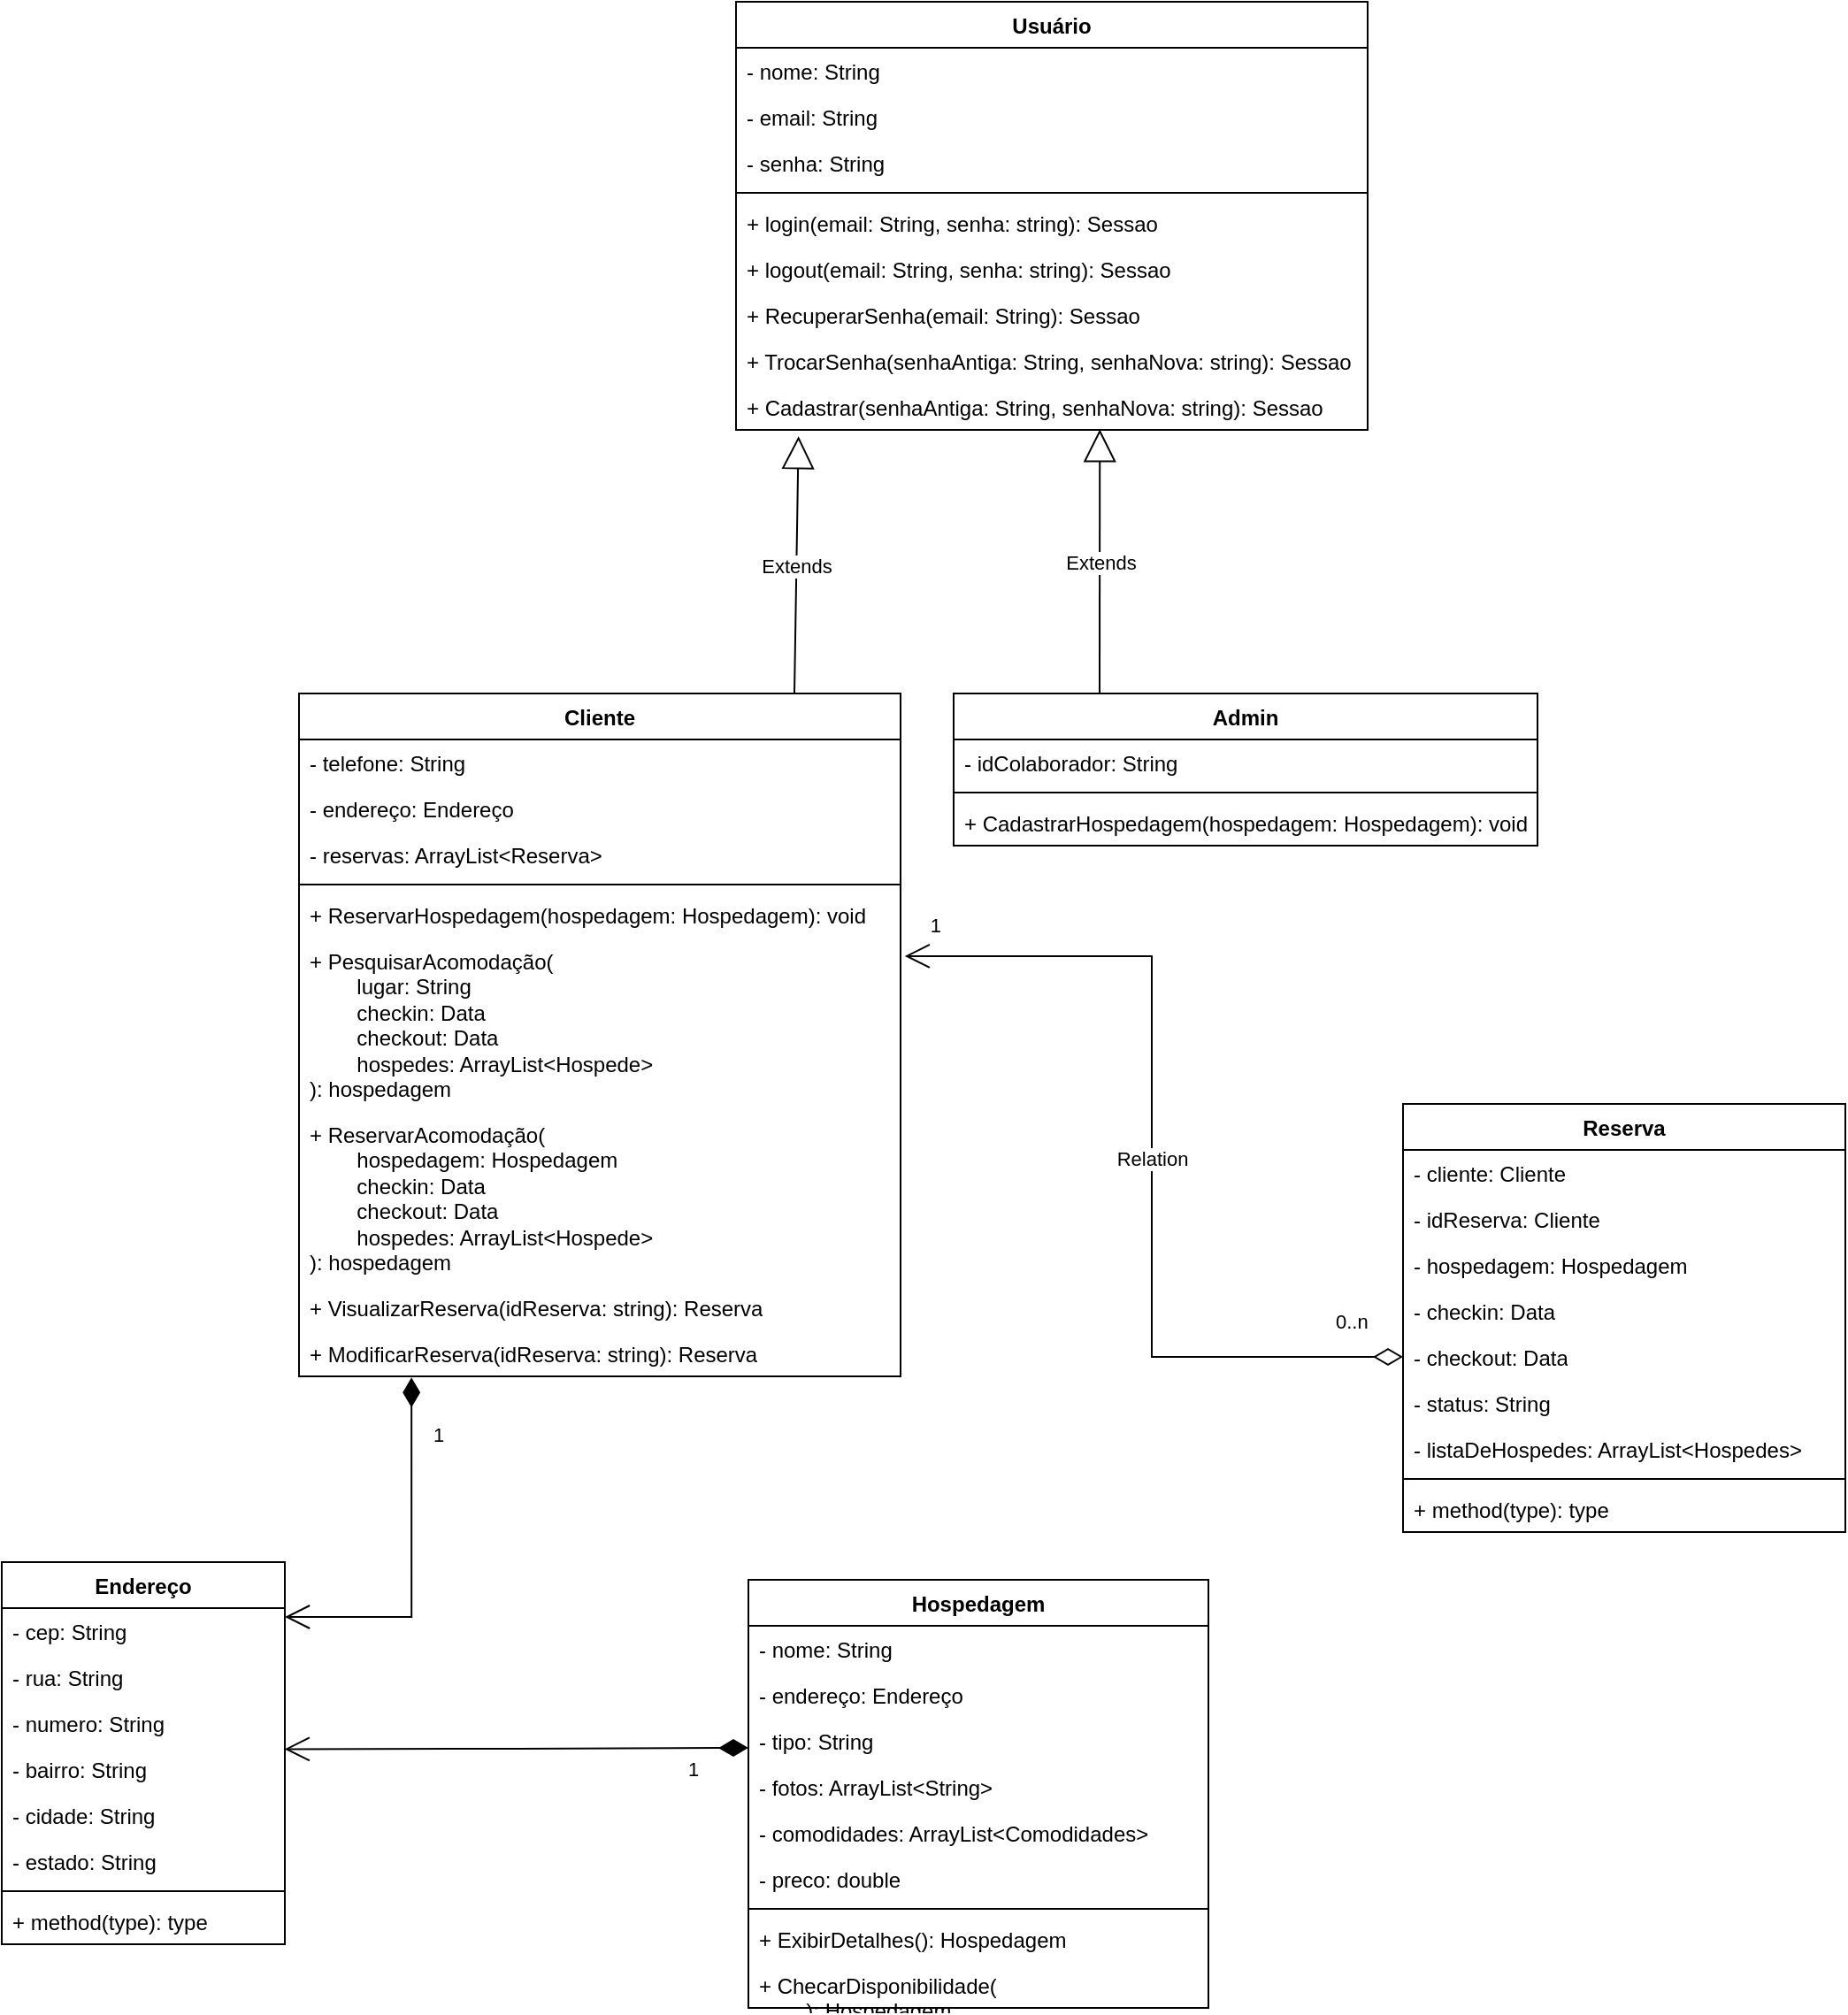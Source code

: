 <mxfile version="24.7.14">
  <diagram name="Page-1" id="PcPTmF4YM8tLcv5gOb-h">
    <mxGraphModel dx="1687" dy="933" grid="1" gridSize="10" guides="1" tooltips="1" connect="1" arrows="1" fold="1" page="1" pageScale="1" pageWidth="2336" pageHeight="1654" math="0" shadow="0">
      <root>
        <mxCell id="0" />
        <mxCell id="1" parent="0" />
        <mxCell id="Tup0ONPGUO2Tr8Zoi69D-1" value="Cliente" style="swimlane;fontStyle=1;align=center;verticalAlign=top;childLayout=stackLayout;horizontal=1;startSize=26;horizontalStack=0;resizeParent=1;resizeParentMax=0;resizeLast=0;collapsible=1;marginBottom=0;whiteSpace=wrap;html=1;" vertex="1" parent="1">
          <mxGeometry x="366" y="401" width="340" height="386" as="geometry" />
        </mxCell>
        <mxCell id="Tup0ONPGUO2Tr8Zoi69D-6" value="- telefone: String" style="text;strokeColor=none;fillColor=none;align=left;verticalAlign=top;spacingLeft=4;spacingRight=4;overflow=hidden;rotatable=0;points=[[0,0.5],[1,0.5]];portConstraint=eastwest;whiteSpace=wrap;html=1;" vertex="1" parent="Tup0ONPGUO2Tr8Zoi69D-1">
          <mxGeometry y="26" width="340" height="26" as="geometry" />
        </mxCell>
        <mxCell id="Tup0ONPGUO2Tr8Zoi69D-22" value="- endereço: Endereço" style="text;strokeColor=none;fillColor=none;align=left;verticalAlign=top;spacingLeft=4;spacingRight=4;overflow=hidden;rotatable=0;points=[[0,0.5],[1,0.5]];portConstraint=eastwest;whiteSpace=wrap;html=1;" vertex="1" parent="Tup0ONPGUO2Tr8Zoi69D-1">
          <mxGeometry y="52" width="340" height="26" as="geometry" />
        </mxCell>
        <mxCell id="Tup0ONPGUO2Tr8Zoi69D-60" value="- reservas: ArrayList&amp;lt;Reserva&amp;gt;" style="text;strokeColor=none;fillColor=none;align=left;verticalAlign=top;spacingLeft=4;spacingRight=4;overflow=hidden;rotatable=0;points=[[0,0.5],[1,0.5]];portConstraint=eastwest;whiteSpace=wrap;html=1;" vertex="1" parent="Tup0ONPGUO2Tr8Zoi69D-1">
          <mxGeometry y="78" width="340" height="26" as="geometry" />
        </mxCell>
        <mxCell id="Tup0ONPGUO2Tr8Zoi69D-3" value="" style="line;strokeWidth=1;fillColor=none;align=left;verticalAlign=middle;spacingTop=-1;spacingLeft=3;spacingRight=3;rotatable=0;labelPosition=right;points=[];portConstraint=eastwest;strokeColor=inherit;" vertex="1" parent="Tup0ONPGUO2Tr8Zoi69D-1">
          <mxGeometry y="104" width="340" height="8" as="geometry" />
        </mxCell>
        <mxCell id="Tup0ONPGUO2Tr8Zoi69D-4" value="+ ReservarHospedagem(hospedagem: Hospedagem): void" style="text;strokeColor=none;fillColor=none;align=left;verticalAlign=top;spacingLeft=4;spacingRight=4;overflow=hidden;rotatable=0;points=[[0,0.5],[1,0.5]];portConstraint=eastwest;whiteSpace=wrap;html=1;" vertex="1" parent="Tup0ONPGUO2Tr8Zoi69D-1">
          <mxGeometry y="112" width="340" height="26" as="geometry" />
        </mxCell>
        <mxCell id="Tup0ONPGUO2Tr8Zoi69D-42" value="&lt;div&gt;+ PesquisarAcomodação(&lt;/div&gt;&lt;div&gt;&lt;span style=&quot;white-space: pre;&quot;&gt;&#x9;lugar&lt;/span&gt;: String&lt;br&gt;&lt;/div&gt;&lt;div&gt;&lt;span style=&quot;white-space: pre;&quot;&gt;&#x9;&lt;/span&gt;checkin: Data&lt;/div&gt;&lt;div&gt;&lt;span style=&quot;white-space: pre;&quot;&gt;&#x9;&lt;/span&gt;checkout: Data&lt;/div&gt;&lt;div&gt;&lt;span style=&quot;white-space: pre;&quot;&gt;&#x9;&lt;/span&gt;hospedes: ArrayList&amp;lt;Hospede&amp;gt;&lt;/div&gt;&lt;div&gt;): hospedagem&lt;/div&gt;" style="text;strokeColor=none;fillColor=none;align=left;verticalAlign=top;spacingLeft=4;spacingRight=4;overflow=hidden;rotatable=0;points=[[0,0.5],[1,0.5]];portConstraint=eastwest;whiteSpace=wrap;html=1;" vertex="1" parent="Tup0ONPGUO2Tr8Zoi69D-1">
          <mxGeometry y="138" width="340" height="98" as="geometry" />
        </mxCell>
        <mxCell id="Tup0ONPGUO2Tr8Zoi69D-48" value="&lt;div&gt;+ ReservarAcomodação(&lt;/div&gt;&lt;div&gt;&lt;span style=&quot;white-space: pre;&quot;&gt;&#x9;hospedagem&lt;/span&gt;: Hospedagem&lt;br&gt;&lt;/div&gt;&lt;div&gt;&lt;span style=&quot;white-space: pre;&quot;&gt;&#x9;&lt;/span&gt;checkin: Data&lt;/div&gt;&lt;div&gt;&lt;span style=&quot;white-space: pre;&quot;&gt;&#x9;&lt;/span&gt;checkout: Data&lt;/div&gt;&lt;div&gt;&lt;span style=&quot;white-space: pre;&quot;&gt;&#x9;&lt;/span&gt;hospedes: ArrayList&amp;lt;Hospede&amp;gt;&lt;/div&gt;&lt;div&gt;): hospedagem&lt;/div&gt;" style="text;strokeColor=none;fillColor=none;align=left;verticalAlign=top;spacingLeft=4;spacingRight=4;overflow=hidden;rotatable=0;points=[[0,0.5],[1,0.5]];portConstraint=eastwest;whiteSpace=wrap;html=1;" vertex="1" parent="Tup0ONPGUO2Tr8Zoi69D-1">
          <mxGeometry y="236" width="340" height="98" as="geometry" />
        </mxCell>
        <mxCell id="Tup0ONPGUO2Tr8Zoi69D-62" value="+ VisualizarReserva(idReserva: string): Reserva" style="text;strokeColor=none;fillColor=none;align=left;verticalAlign=top;spacingLeft=4;spacingRight=4;overflow=hidden;rotatable=0;points=[[0,0.5],[1,0.5]];portConstraint=eastwest;whiteSpace=wrap;html=1;" vertex="1" parent="Tup0ONPGUO2Tr8Zoi69D-1">
          <mxGeometry y="334" width="340" height="26" as="geometry" />
        </mxCell>
        <mxCell id="Tup0ONPGUO2Tr8Zoi69D-63" value="+ ModificarReserva(idReserva: string): Reserva" style="text;strokeColor=none;fillColor=none;align=left;verticalAlign=top;spacingLeft=4;spacingRight=4;overflow=hidden;rotatable=0;points=[[0,0.5],[1,0.5]];portConstraint=eastwest;whiteSpace=wrap;html=1;" vertex="1" parent="Tup0ONPGUO2Tr8Zoi69D-1">
          <mxGeometry y="360" width="340" height="26" as="geometry" />
        </mxCell>
        <mxCell id="Tup0ONPGUO2Tr8Zoi69D-7" value="Hospedagem" style="swimlane;fontStyle=1;align=center;verticalAlign=top;childLayout=stackLayout;horizontal=1;startSize=26;horizontalStack=0;resizeParent=1;resizeParentMax=0;resizeLast=0;collapsible=1;marginBottom=0;whiteSpace=wrap;html=1;" vertex="1" parent="1">
          <mxGeometry x="620" y="902" width="260" height="242" as="geometry" />
        </mxCell>
        <mxCell id="Tup0ONPGUO2Tr8Zoi69D-8" value="- nome: String" style="text;strokeColor=none;fillColor=none;align=left;verticalAlign=top;spacingLeft=4;spacingRight=4;overflow=hidden;rotatable=0;points=[[0,0.5],[1,0.5]];portConstraint=eastwest;whiteSpace=wrap;html=1;" vertex="1" parent="Tup0ONPGUO2Tr8Zoi69D-7">
          <mxGeometry y="26" width="260" height="26" as="geometry" />
        </mxCell>
        <mxCell id="Tup0ONPGUO2Tr8Zoi69D-11" value="- endereço: Endereço" style="text;strokeColor=none;fillColor=none;align=left;verticalAlign=top;spacingLeft=4;spacingRight=4;overflow=hidden;rotatable=0;points=[[0,0.5],[1,0.5]];portConstraint=eastwest;whiteSpace=wrap;html=1;" vertex="1" parent="Tup0ONPGUO2Tr8Zoi69D-7">
          <mxGeometry y="52" width="260" height="26" as="geometry" />
        </mxCell>
        <mxCell id="Tup0ONPGUO2Tr8Zoi69D-12" value="- tipo: String" style="text;strokeColor=none;fillColor=none;align=left;verticalAlign=top;spacingLeft=4;spacingRight=4;overflow=hidden;rotatable=0;points=[[0,0.5],[1,0.5]];portConstraint=eastwest;whiteSpace=wrap;html=1;" vertex="1" parent="Tup0ONPGUO2Tr8Zoi69D-7">
          <mxGeometry y="78" width="260" height="26" as="geometry" />
        </mxCell>
        <mxCell id="Tup0ONPGUO2Tr8Zoi69D-43" value="- fotos: ArrayList&amp;lt;String&amp;gt;" style="text;strokeColor=none;fillColor=none;align=left;verticalAlign=top;spacingLeft=4;spacingRight=4;overflow=hidden;rotatable=0;points=[[0,0.5],[1,0.5]];portConstraint=eastwest;whiteSpace=wrap;html=1;" vertex="1" parent="Tup0ONPGUO2Tr8Zoi69D-7">
          <mxGeometry y="104" width="260" height="26" as="geometry" />
        </mxCell>
        <mxCell id="Tup0ONPGUO2Tr8Zoi69D-44" value="- comodidades: ArrayList&amp;lt;Comodidades&amp;gt;" style="text;strokeColor=none;fillColor=none;align=left;verticalAlign=top;spacingLeft=4;spacingRight=4;overflow=hidden;rotatable=0;points=[[0,0.5],[1,0.5]];portConstraint=eastwest;whiteSpace=wrap;html=1;" vertex="1" parent="Tup0ONPGUO2Tr8Zoi69D-7">
          <mxGeometry y="130" width="260" height="26" as="geometry" />
        </mxCell>
        <mxCell id="Tup0ONPGUO2Tr8Zoi69D-46" value="- preco: double" style="text;strokeColor=none;fillColor=none;align=left;verticalAlign=top;spacingLeft=4;spacingRight=4;overflow=hidden;rotatable=0;points=[[0,0.5],[1,0.5]];portConstraint=eastwest;whiteSpace=wrap;html=1;" vertex="1" parent="Tup0ONPGUO2Tr8Zoi69D-7">
          <mxGeometry y="156" width="260" height="26" as="geometry" />
        </mxCell>
        <mxCell id="Tup0ONPGUO2Tr8Zoi69D-9" value="" style="line;strokeWidth=1;fillColor=none;align=left;verticalAlign=middle;spacingTop=-1;spacingLeft=3;spacingRight=3;rotatable=0;labelPosition=right;points=[];portConstraint=eastwest;strokeColor=inherit;" vertex="1" parent="Tup0ONPGUO2Tr8Zoi69D-7">
          <mxGeometry y="182" width="260" height="8" as="geometry" />
        </mxCell>
        <mxCell id="Tup0ONPGUO2Tr8Zoi69D-10" value="+ ExibirDetalhes(): Hospedagem" style="text;strokeColor=none;fillColor=none;align=left;verticalAlign=top;spacingLeft=4;spacingRight=4;overflow=hidden;rotatable=0;points=[[0,0.5],[1,0.5]];portConstraint=eastwest;whiteSpace=wrap;html=1;" vertex="1" parent="Tup0ONPGUO2Tr8Zoi69D-7">
          <mxGeometry y="190" width="260" height="26" as="geometry" />
        </mxCell>
        <mxCell id="Tup0ONPGUO2Tr8Zoi69D-49" value="&lt;div&gt;+ ChecarDisponibilidade(&lt;/div&gt;&lt;div&gt;&lt;span style=&quot;white-space: pre;&quot;&gt;&#x9;&lt;/span&gt;): Hospedagem&lt;/div&gt;" style="text;strokeColor=none;fillColor=none;align=left;verticalAlign=top;spacingLeft=4;spacingRight=4;overflow=hidden;rotatable=0;points=[[0,0.5],[1,0.5]];portConstraint=eastwest;whiteSpace=wrap;html=1;" vertex="1" parent="Tup0ONPGUO2Tr8Zoi69D-7">
          <mxGeometry y="216" width="260" height="26" as="geometry" />
        </mxCell>
        <mxCell id="Tup0ONPGUO2Tr8Zoi69D-13" value="Endereço" style="swimlane;fontStyle=1;align=center;verticalAlign=top;childLayout=stackLayout;horizontal=1;startSize=26;horizontalStack=0;resizeParent=1;resizeParentMax=0;resizeLast=0;collapsible=1;marginBottom=0;whiteSpace=wrap;html=1;" vertex="1" parent="1">
          <mxGeometry x="198" y="892" width="160" height="216" as="geometry" />
        </mxCell>
        <mxCell id="Tup0ONPGUO2Tr8Zoi69D-14" value="- cep: String" style="text;strokeColor=none;fillColor=none;align=left;verticalAlign=top;spacingLeft=4;spacingRight=4;overflow=hidden;rotatable=0;points=[[0,0.5],[1,0.5]];portConstraint=eastwest;whiteSpace=wrap;html=1;" vertex="1" parent="Tup0ONPGUO2Tr8Zoi69D-13">
          <mxGeometry y="26" width="160" height="26" as="geometry" />
        </mxCell>
        <mxCell id="Tup0ONPGUO2Tr8Zoi69D-17" value="- rua: String" style="text;strokeColor=none;fillColor=none;align=left;verticalAlign=top;spacingLeft=4;spacingRight=4;overflow=hidden;rotatable=0;points=[[0,0.5],[1,0.5]];portConstraint=eastwest;whiteSpace=wrap;html=1;" vertex="1" parent="Tup0ONPGUO2Tr8Zoi69D-13">
          <mxGeometry y="52" width="160" height="26" as="geometry" />
        </mxCell>
        <mxCell id="Tup0ONPGUO2Tr8Zoi69D-18" value="- numero: String" style="text;strokeColor=none;fillColor=none;align=left;verticalAlign=top;spacingLeft=4;spacingRight=4;overflow=hidden;rotatable=0;points=[[0,0.5],[1,0.5]];portConstraint=eastwest;whiteSpace=wrap;html=1;" vertex="1" parent="Tup0ONPGUO2Tr8Zoi69D-13">
          <mxGeometry y="78" width="160" height="26" as="geometry" />
        </mxCell>
        <mxCell id="Tup0ONPGUO2Tr8Zoi69D-19" value="- bairro: String" style="text;strokeColor=none;fillColor=none;align=left;verticalAlign=top;spacingLeft=4;spacingRight=4;overflow=hidden;rotatable=0;points=[[0,0.5],[1,0.5]];portConstraint=eastwest;whiteSpace=wrap;html=1;" vertex="1" parent="Tup0ONPGUO2Tr8Zoi69D-13">
          <mxGeometry y="104" width="160" height="26" as="geometry" />
        </mxCell>
        <mxCell id="Tup0ONPGUO2Tr8Zoi69D-20" value="- cidade: String" style="text;strokeColor=none;fillColor=none;align=left;verticalAlign=top;spacingLeft=4;spacingRight=4;overflow=hidden;rotatable=0;points=[[0,0.5],[1,0.5]];portConstraint=eastwest;whiteSpace=wrap;html=1;" vertex="1" parent="Tup0ONPGUO2Tr8Zoi69D-13">
          <mxGeometry y="130" width="160" height="26" as="geometry" />
        </mxCell>
        <mxCell id="Tup0ONPGUO2Tr8Zoi69D-21" value="- estado: String" style="text;strokeColor=none;fillColor=none;align=left;verticalAlign=top;spacingLeft=4;spacingRight=4;overflow=hidden;rotatable=0;points=[[0,0.5],[1,0.5]];portConstraint=eastwest;whiteSpace=wrap;html=1;" vertex="1" parent="Tup0ONPGUO2Tr8Zoi69D-13">
          <mxGeometry y="156" width="160" height="26" as="geometry" />
        </mxCell>
        <mxCell id="Tup0ONPGUO2Tr8Zoi69D-15" value="" style="line;strokeWidth=1;fillColor=none;align=left;verticalAlign=middle;spacingTop=-1;spacingLeft=3;spacingRight=3;rotatable=0;labelPosition=right;points=[];portConstraint=eastwest;strokeColor=inherit;" vertex="1" parent="Tup0ONPGUO2Tr8Zoi69D-13">
          <mxGeometry y="182" width="160" height="8" as="geometry" />
        </mxCell>
        <mxCell id="Tup0ONPGUO2Tr8Zoi69D-16" value="+ method(type): type" style="text;strokeColor=none;fillColor=none;align=left;verticalAlign=top;spacingLeft=4;spacingRight=4;overflow=hidden;rotatable=0;points=[[0,0.5],[1,0.5]];portConstraint=eastwest;whiteSpace=wrap;html=1;" vertex="1" parent="Tup0ONPGUO2Tr8Zoi69D-13">
          <mxGeometry y="190" width="160" height="26" as="geometry" />
        </mxCell>
        <mxCell id="Tup0ONPGUO2Tr8Zoi69D-23" value="Admin" style="swimlane;fontStyle=1;align=center;verticalAlign=top;childLayout=stackLayout;horizontal=1;startSize=26;horizontalStack=0;resizeParent=1;resizeParentMax=0;resizeLast=0;collapsible=1;marginBottom=0;whiteSpace=wrap;html=1;" vertex="1" parent="1">
          <mxGeometry x="736" y="401" width="330" height="86" as="geometry" />
        </mxCell>
        <mxCell id="Tup0ONPGUO2Tr8Zoi69D-27" value="- idColaborador: String" style="text;strokeColor=none;fillColor=none;align=left;verticalAlign=top;spacingLeft=4;spacingRight=4;overflow=hidden;rotatable=0;points=[[0,0.5],[1,0.5]];portConstraint=eastwest;whiteSpace=wrap;html=1;" vertex="1" parent="Tup0ONPGUO2Tr8Zoi69D-23">
          <mxGeometry y="26" width="330" height="26" as="geometry" />
        </mxCell>
        <mxCell id="Tup0ONPGUO2Tr8Zoi69D-25" value="" style="line;strokeWidth=1;fillColor=none;align=left;verticalAlign=middle;spacingTop=-1;spacingLeft=3;spacingRight=3;rotatable=0;labelPosition=right;points=[];portConstraint=eastwest;strokeColor=inherit;" vertex="1" parent="Tup0ONPGUO2Tr8Zoi69D-23">
          <mxGeometry y="52" width="330" height="8" as="geometry" />
        </mxCell>
        <mxCell id="Tup0ONPGUO2Tr8Zoi69D-26" value="+ CadastrarHospedagem(hospedagem: Hospedagem): void" style="text;strokeColor=none;fillColor=none;align=left;verticalAlign=top;spacingLeft=4;spacingRight=4;overflow=hidden;rotatable=0;points=[[0,0.5],[1,0.5]];portConstraint=eastwest;whiteSpace=wrap;html=1;" vertex="1" parent="Tup0ONPGUO2Tr8Zoi69D-23">
          <mxGeometry y="60" width="330" height="26" as="geometry" />
        </mxCell>
        <mxCell id="Tup0ONPGUO2Tr8Zoi69D-28" value="Usuário" style="swimlane;fontStyle=1;align=center;verticalAlign=top;childLayout=stackLayout;horizontal=1;startSize=26;horizontalStack=0;resizeParent=1;resizeParentMax=0;resizeLast=0;collapsible=1;marginBottom=0;whiteSpace=wrap;html=1;" vertex="1" parent="1">
          <mxGeometry x="613" y="10" width="357" height="242" as="geometry" />
        </mxCell>
        <mxCell id="Tup0ONPGUO2Tr8Zoi69D-29" value="- nome: String" style="text;strokeColor=none;fillColor=none;align=left;verticalAlign=top;spacingLeft=4;spacingRight=4;overflow=hidden;rotatable=0;points=[[0,0.5],[1,0.5]];portConstraint=eastwest;whiteSpace=wrap;html=1;" vertex="1" parent="Tup0ONPGUO2Tr8Zoi69D-28">
          <mxGeometry y="26" width="357" height="26" as="geometry" />
        </mxCell>
        <mxCell id="Tup0ONPGUO2Tr8Zoi69D-33" value="- email: String" style="text;strokeColor=none;fillColor=none;align=left;verticalAlign=top;spacingLeft=4;spacingRight=4;overflow=hidden;rotatable=0;points=[[0,0.5],[1,0.5]];portConstraint=eastwest;whiteSpace=wrap;html=1;" vertex="1" parent="Tup0ONPGUO2Tr8Zoi69D-28">
          <mxGeometry y="52" width="357" height="26" as="geometry" />
        </mxCell>
        <mxCell id="Tup0ONPGUO2Tr8Zoi69D-35" value="- senha: String" style="text;strokeColor=none;fillColor=none;align=left;verticalAlign=top;spacingLeft=4;spacingRight=4;overflow=hidden;rotatable=0;points=[[0,0.5],[1,0.5]];portConstraint=eastwest;whiteSpace=wrap;html=1;" vertex="1" parent="Tup0ONPGUO2Tr8Zoi69D-28">
          <mxGeometry y="78" width="357" height="26" as="geometry" />
        </mxCell>
        <mxCell id="Tup0ONPGUO2Tr8Zoi69D-30" value="" style="line;strokeWidth=1;fillColor=none;align=left;verticalAlign=middle;spacingTop=-1;spacingLeft=3;spacingRight=3;rotatable=0;labelPosition=right;points=[];portConstraint=eastwest;strokeColor=inherit;" vertex="1" parent="Tup0ONPGUO2Tr8Zoi69D-28">
          <mxGeometry y="104" width="357" height="8" as="geometry" />
        </mxCell>
        <mxCell id="Tup0ONPGUO2Tr8Zoi69D-31" value="+ login(email: String, senha: string): Sessao" style="text;strokeColor=none;fillColor=none;align=left;verticalAlign=top;spacingLeft=4;spacingRight=4;overflow=hidden;rotatable=0;points=[[0,0.5],[1,0.5]];portConstraint=eastwest;whiteSpace=wrap;html=1;" vertex="1" parent="Tup0ONPGUO2Tr8Zoi69D-28">
          <mxGeometry y="112" width="357" height="26" as="geometry" />
        </mxCell>
        <mxCell id="Tup0ONPGUO2Tr8Zoi69D-69" value="+ logout(email: String, senha: string): Sessao" style="text;strokeColor=none;fillColor=none;align=left;verticalAlign=top;spacingLeft=4;spacingRight=4;overflow=hidden;rotatable=0;points=[[0,0.5],[1,0.5]];portConstraint=eastwest;whiteSpace=wrap;html=1;" vertex="1" parent="Tup0ONPGUO2Tr8Zoi69D-28">
          <mxGeometry y="138" width="357" height="26" as="geometry" />
        </mxCell>
        <mxCell id="Tup0ONPGUO2Tr8Zoi69D-70" value="+ RecuperarSenha(email: String): Sessao" style="text;strokeColor=none;fillColor=none;align=left;verticalAlign=top;spacingLeft=4;spacingRight=4;overflow=hidden;rotatable=0;points=[[0,0.5],[1,0.5]];portConstraint=eastwest;whiteSpace=wrap;html=1;" vertex="1" parent="Tup0ONPGUO2Tr8Zoi69D-28">
          <mxGeometry y="164" width="357" height="26" as="geometry" />
        </mxCell>
        <mxCell id="Tup0ONPGUO2Tr8Zoi69D-71" value="+ TrocarSenha(senhaAntiga: String, senhaNova: string): Sessao" style="text;strokeColor=none;fillColor=none;align=left;verticalAlign=top;spacingLeft=4;spacingRight=4;overflow=hidden;rotatable=0;points=[[0,0.5],[1,0.5]];portConstraint=eastwest;whiteSpace=wrap;html=1;" vertex="1" parent="Tup0ONPGUO2Tr8Zoi69D-28">
          <mxGeometry y="190" width="357" height="26" as="geometry" />
        </mxCell>
        <mxCell id="Tup0ONPGUO2Tr8Zoi69D-72" value="+ Cadastrar(senhaAntiga: String, senhaNova: string): Sessao" style="text;strokeColor=none;fillColor=none;align=left;verticalAlign=top;spacingLeft=4;spacingRight=4;overflow=hidden;rotatable=0;points=[[0,0.5],[1,0.5]];portConstraint=eastwest;whiteSpace=wrap;html=1;" vertex="1" parent="Tup0ONPGUO2Tr8Zoi69D-28">
          <mxGeometry y="216" width="357" height="26" as="geometry" />
        </mxCell>
        <mxCell id="Tup0ONPGUO2Tr8Zoi69D-32" value="Extends" style="endArrow=block;endSize=16;endFill=0;html=1;rounded=0;exitX=0.675;exitY=0;exitDx=0;exitDy=0;exitPerimeter=0;entryX=0.099;entryY=1.138;entryDx=0;entryDy=0;entryPerimeter=0;" edge="1" parent="1" target="Tup0ONPGUO2Tr8Zoi69D-72">
          <mxGeometry width="160" relative="1" as="geometry">
            <mxPoint x="646" y="401" as="sourcePoint" />
            <mxPoint x="648" y="253" as="targetPoint" />
          </mxGeometry>
        </mxCell>
        <mxCell id="Tup0ONPGUO2Tr8Zoi69D-34" value="Extends" style="endArrow=block;endSize=16;endFill=0;html=1;rounded=0;exitX=0.25;exitY=0;exitDx=0;exitDy=0;entryX=0.576;entryY=0.985;entryDx=0;entryDy=0;entryPerimeter=0;" edge="1" parent="1" source="Tup0ONPGUO2Tr8Zoi69D-23" target="Tup0ONPGUO2Tr8Zoi69D-72">
          <mxGeometry width="160" relative="1" as="geometry">
            <mxPoint x="766" y="345" as="sourcePoint" />
            <mxPoint x="819" y="260" as="targetPoint" />
          </mxGeometry>
        </mxCell>
        <mxCell id="Tup0ONPGUO2Tr8Zoi69D-39" value="1" style="endArrow=open;html=1;endSize=12;startArrow=diamondThin;startSize=14;startFill=1;edgeStyle=orthogonalEdgeStyle;align=left;verticalAlign=bottom;rounded=0;exitX=0.187;exitY=1.023;exitDx=0;exitDy=0;exitPerimeter=0;" edge="1" parent="1" source="Tup0ONPGUO2Tr8Zoi69D-63" target="Tup0ONPGUO2Tr8Zoi69D-14">
          <mxGeometry x="-0.6" y="10" relative="1" as="geometry">
            <mxPoint x="429" y="793" as="sourcePoint" />
            <mxPoint x="380" y="891.998" as="targetPoint" />
            <Array as="points">
              <mxPoint x="430" y="923" />
            </Array>
            <mxPoint as="offset" />
          </mxGeometry>
        </mxCell>
        <mxCell id="Tup0ONPGUO2Tr8Zoi69D-47" value="1" style="endArrow=open;html=1;endSize=12;startArrow=diamondThin;startSize=14;startFill=1;edgeStyle=orthogonalEdgeStyle;align=left;verticalAlign=bottom;rounded=0;exitX=0;exitY=0.5;exitDx=0;exitDy=0;entryX=0.999;entryY=0.912;entryDx=0;entryDy=0;entryPerimeter=0;" edge="1" parent="1">
          <mxGeometry x="-0.727" y="21" relative="1" as="geometry">
            <mxPoint x="620" y="997" as="sourcePoint" />
            <mxPoint x="357.84" y="997.712" as="targetPoint" />
            <mxPoint as="offset" />
          </mxGeometry>
        </mxCell>
        <mxCell id="Tup0ONPGUO2Tr8Zoi69D-50" value="Reserva" style="swimlane;fontStyle=1;align=center;verticalAlign=top;childLayout=stackLayout;horizontal=1;startSize=26;horizontalStack=0;resizeParent=1;resizeParentMax=0;resizeLast=0;collapsible=1;marginBottom=0;whiteSpace=wrap;html=1;" vertex="1" parent="1">
          <mxGeometry x="990" y="633" width="250" height="242" as="geometry" />
        </mxCell>
        <mxCell id="Tup0ONPGUO2Tr8Zoi69D-51" value="- cliente: Cliente" style="text;strokeColor=none;fillColor=none;align=left;verticalAlign=top;spacingLeft=4;spacingRight=4;overflow=hidden;rotatable=0;points=[[0,0.5],[1,0.5]];portConstraint=eastwest;whiteSpace=wrap;html=1;" vertex="1" parent="Tup0ONPGUO2Tr8Zoi69D-50">
          <mxGeometry y="26" width="250" height="26" as="geometry" />
        </mxCell>
        <mxCell id="Tup0ONPGUO2Tr8Zoi69D-61" value="- idReserva: Cliente" style="text;strokeColor=none;fillColor=none;align=left;verticalAlign=top;spacingLeft=4;spacingRight=4;overflow=hidden;rotatable=0;points=[[0,0.5],[1,0.5]];portConstraint=eastwest;whiteSpace=wrap;html=1;" vertex="1" parent="Tup0ONPGUO2Tr8Zoi69D-50">
          <mxGeometry y="52" width="250" height="26" as="geometry" />
        </mxCell>
        <mxCell id="Tup0ONPGUO2Tr8Zoi69D-56" value="- hospedagem: Hospedagem" style="text;strokeColor=none;fillColor=none;align=left;verticalAlign=top;spacingLeft=4;spacingRight=4;overflow=hidden;rotatable=0;points=[[0,0.5],[1,0.5]];portConstraint=eastwest;whiteSpace=wrap;html=1;" vertex="1" parent="Tup0ONPGUO2Tr8Zoi69D-50">
          <mxGeometry y="78" width="250" height="26" as="geometry" />
        </mxCell>
        <mxCell id="Tup0ONPGUO2Tr8Zoi69D-57" value="- checkin: Data" style="text;strokeColor=none;fillColor=none;align=left;verticalAlign=top;spacingLeft=4;spacingRight=4;overflow=hidden;rotatable=0;points=[[0,0.5],[1,0.5]];portConstraint=eastwest;whiteSpace=wrap;html=1;" vertex="1" parent="Tup0ONPGUO2Tr8Zoi69D-50">
          <mxGeometry y="104" width="250" height="26" as="geometry" />
        </mxCell>
        <mxCell id="Tup0ONPGUO2Tr8Zoi69D-58" value="- checkout: Data" style="text;strokeColor=none;fillColor=none;align=left;verticalAlign=top;spacingLeft=4;spacingRight=4;overflow=hidden;rotatable=0;points=[[0,0.5],[1,0.5]];portConstraint=eastwest;whiteSpace=wrap;html=1;" vertex="1" parent="Tup0ONPGUO2Tr8Zoi69D-50">
          <mxGeometry y="130" width="250" height="26" as="geometry" />
        </mxCell>
        <mxCell id="Tup0ONPGUO2Tr8Zoi69D-59" value="- status: String" style="text;strokeColor=none;fillColor=none;align=left;verticalAlign=top;spacingLeft=4;spacingRight=4;overflow=hidden;rotatable=0;points=[[0,0.5],[1,0.5]];portConstraint=eastwest;whiteSpace=wrap;html=1;" vertex="1" parent="Tup0ONPGUO2Tr8Zoi69D-50">
          <mxGeometry y="156" width="250" height="26" as="geometry" />
        </mxCell>
        <mxCell id="Tup0ONPGUO2Tr8Zoi69D-54" value="- listaDeHospedes: ArrayList&amp;lt;Hospedes&amp;gt;" style="text;strokeColor=none;fillColor=none;align=left;verticalAlign=top;spacingLeft=4;spacingRight=4;overflow=hidden;rotatable=0;points=[[0,0.5],[1,0.5]];portConstraint=eastwest;whiteSpace=wrap;html=1;" vertex="1" parent="Tup0ONPGUO2Tr8Zoi69D-50">
          <mxGeometry y="182" width="250" height="26" as="geometry" />
        </mxCell>
        <mxCell id="Tup0ONPGUO2Tr8Zoi69D-52" value="" style="line;strokeWidth=1;fillColor=none;align=left;verticalAlign=middle;spacingTop=-1;spacingLeft=3;spacingRight=3;rotatable=0;labelPosition=right;points=[];portConstraint=eastwest;strokeColor=inherit;" vertex="1" parent="Tup0ONPGUO2Tr8Zoi69D-50">
          <mxGeometry y="208" width="250" height="8" as="geometry" />
        </mxCell>
        <mxCell id="Tup0ONPGUO2Tr8Zoi69D-53" value="+ method(type): type" style="text;strokeColor=none;fillColor=none;align=left;verticalAlign=top;spacingLeft=4;spacingRight=4;overflow=hidden;rotatable=0;points=[[0,0.5],[1,0.5]];portConstraint=eastwest;whiteSpace=wrap;html=1;" vertex="1" parent="Tup0ONPGUO2Tr8Zoi69D-50">
          <mxGeometry y="216" width="250" height="26" as="geometry" />
        </mxCell>
        <mxCell id="Tup0ONPGUO2Tr8Zoi69D-66" value="Relation" style="endArrow=open;html=1;endSize=12;startArrow=diamondThin;startSize=14;startFill=0;edgeStyle=orthogonalEdgeStyle;rounded=0;entryX=1.007;entryY=0.107;entryDx=0;entryDy=0;entryPerimeter=0;exitX=0;exitY=0.5;exitDx=0;exitDy=0;" edge="1" parent="1" source="Tup0ONPGUO2Tr8Zoi69D-58" target="Tup0ONPGUO2Tr8Zoi69D-42">
          <mxGeometry relative="1" as="geometry">
            <mxPoint x="790" y="753.58" as="sourcePoint" />
            <mxPoint x="950" y="753.58" as="targetPoint" />
          </mxGeometry>
        </mxCell>
        <mxCell id="Tup0ONPGUO2Tr8Zoi69D-67" value="0..n" style="edgeLabel;resizable=0;html=1;align=left;verticalAlign=top;" connectable="0" vertex="1" parent="Tup0ONPGUO2Tr8Zoi69D-66">
          <mxGeometry x="-1" relative="1" as="geometry">
            <mxPoint x="-40" y="-33" as="offset" />
          </mxGeometry>
        </mxCell>
        <mxCell id="Tup0ONPGUO2Tr8Zoi69D-68" value="1" style="edgeLabel;resizable=0;html=1;align=right;verticalAlign=top;" connectable="0" vertex="1" parent="Tup0ONPGUO2Tr8Zoi69D-66">
          <mxGeometry x="1" relative="1" as="geometry">
            <mxPoint x="21" y="-30" as="offset" />
          </mxGeometry>
        </mxCell>
      </root>
    </mxGraphModel>
  </diagram>
</mxfile>
